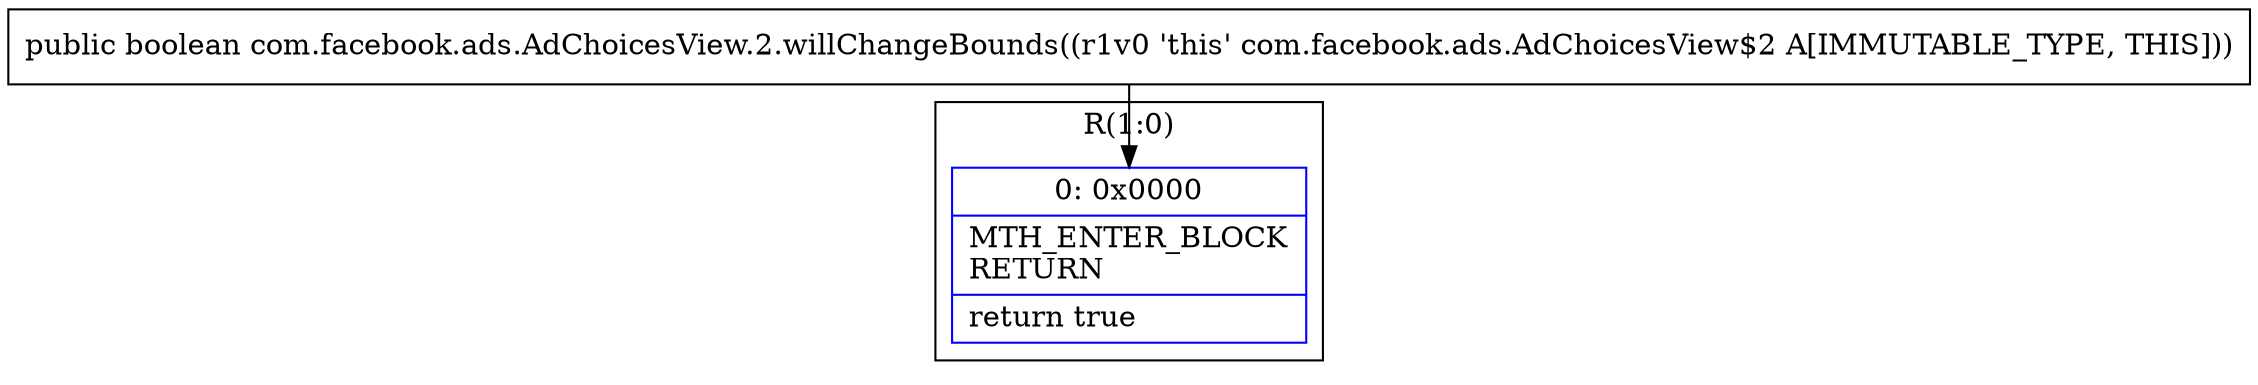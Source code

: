 digraph "CFG forcom.facebook.ads.AdChoicesView.2.willChangeBounds()Z" {
subgraph cluster_Region_1025659611 {
label = "R(1:0)";
node [shape=record,color=blue];
Node_0 [shape=record,label="{0\:\ 0x0000|MTH_ENTER_BLOCK\lRETURN\l|return true\l}"];
}
MethodNode[shape=record,label="{public boolean com.facebook.ads.AdChoicesView.2.willChangeBounds((r1v0 'this' com.facebook.ads.AdChoicesView$2 A[IMMUTABLE_TYPE, THIS])) }"];
MethodNode -> Node_0;
}

